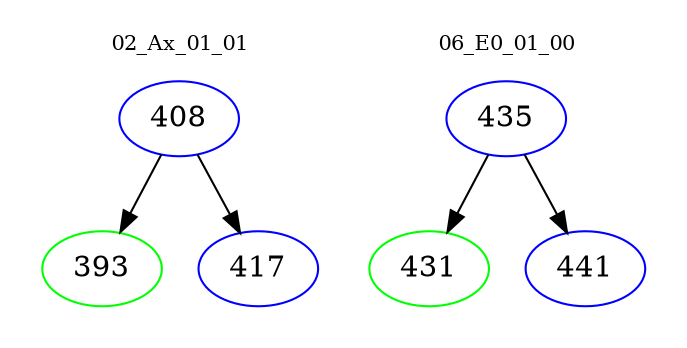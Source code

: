 digraph{
subgraph cluster_0 {
color = white
label = "02_Ax_01_01";
fontsize=10;
T0_408 [label="408", color="blue"]
T0_408 -> T0_393 [color="black"]
T0_393 [label="393", color="green"]
T0_408 -> T0_417 [color="black"]
T0_417 [label="417", color="blue"]
}
subgraph cluster_1 {
color = white
label = "06_E0_01_00";
fontsize=10;
T1_435 [label="435", color="blue"]
T1_435 -> T1_431 [color="black"]
T1_431 [label="431", color="green"]
T1_435 -> T1_441 [color="black"]
T1_441 [label="441", color="blue"]
}
}
